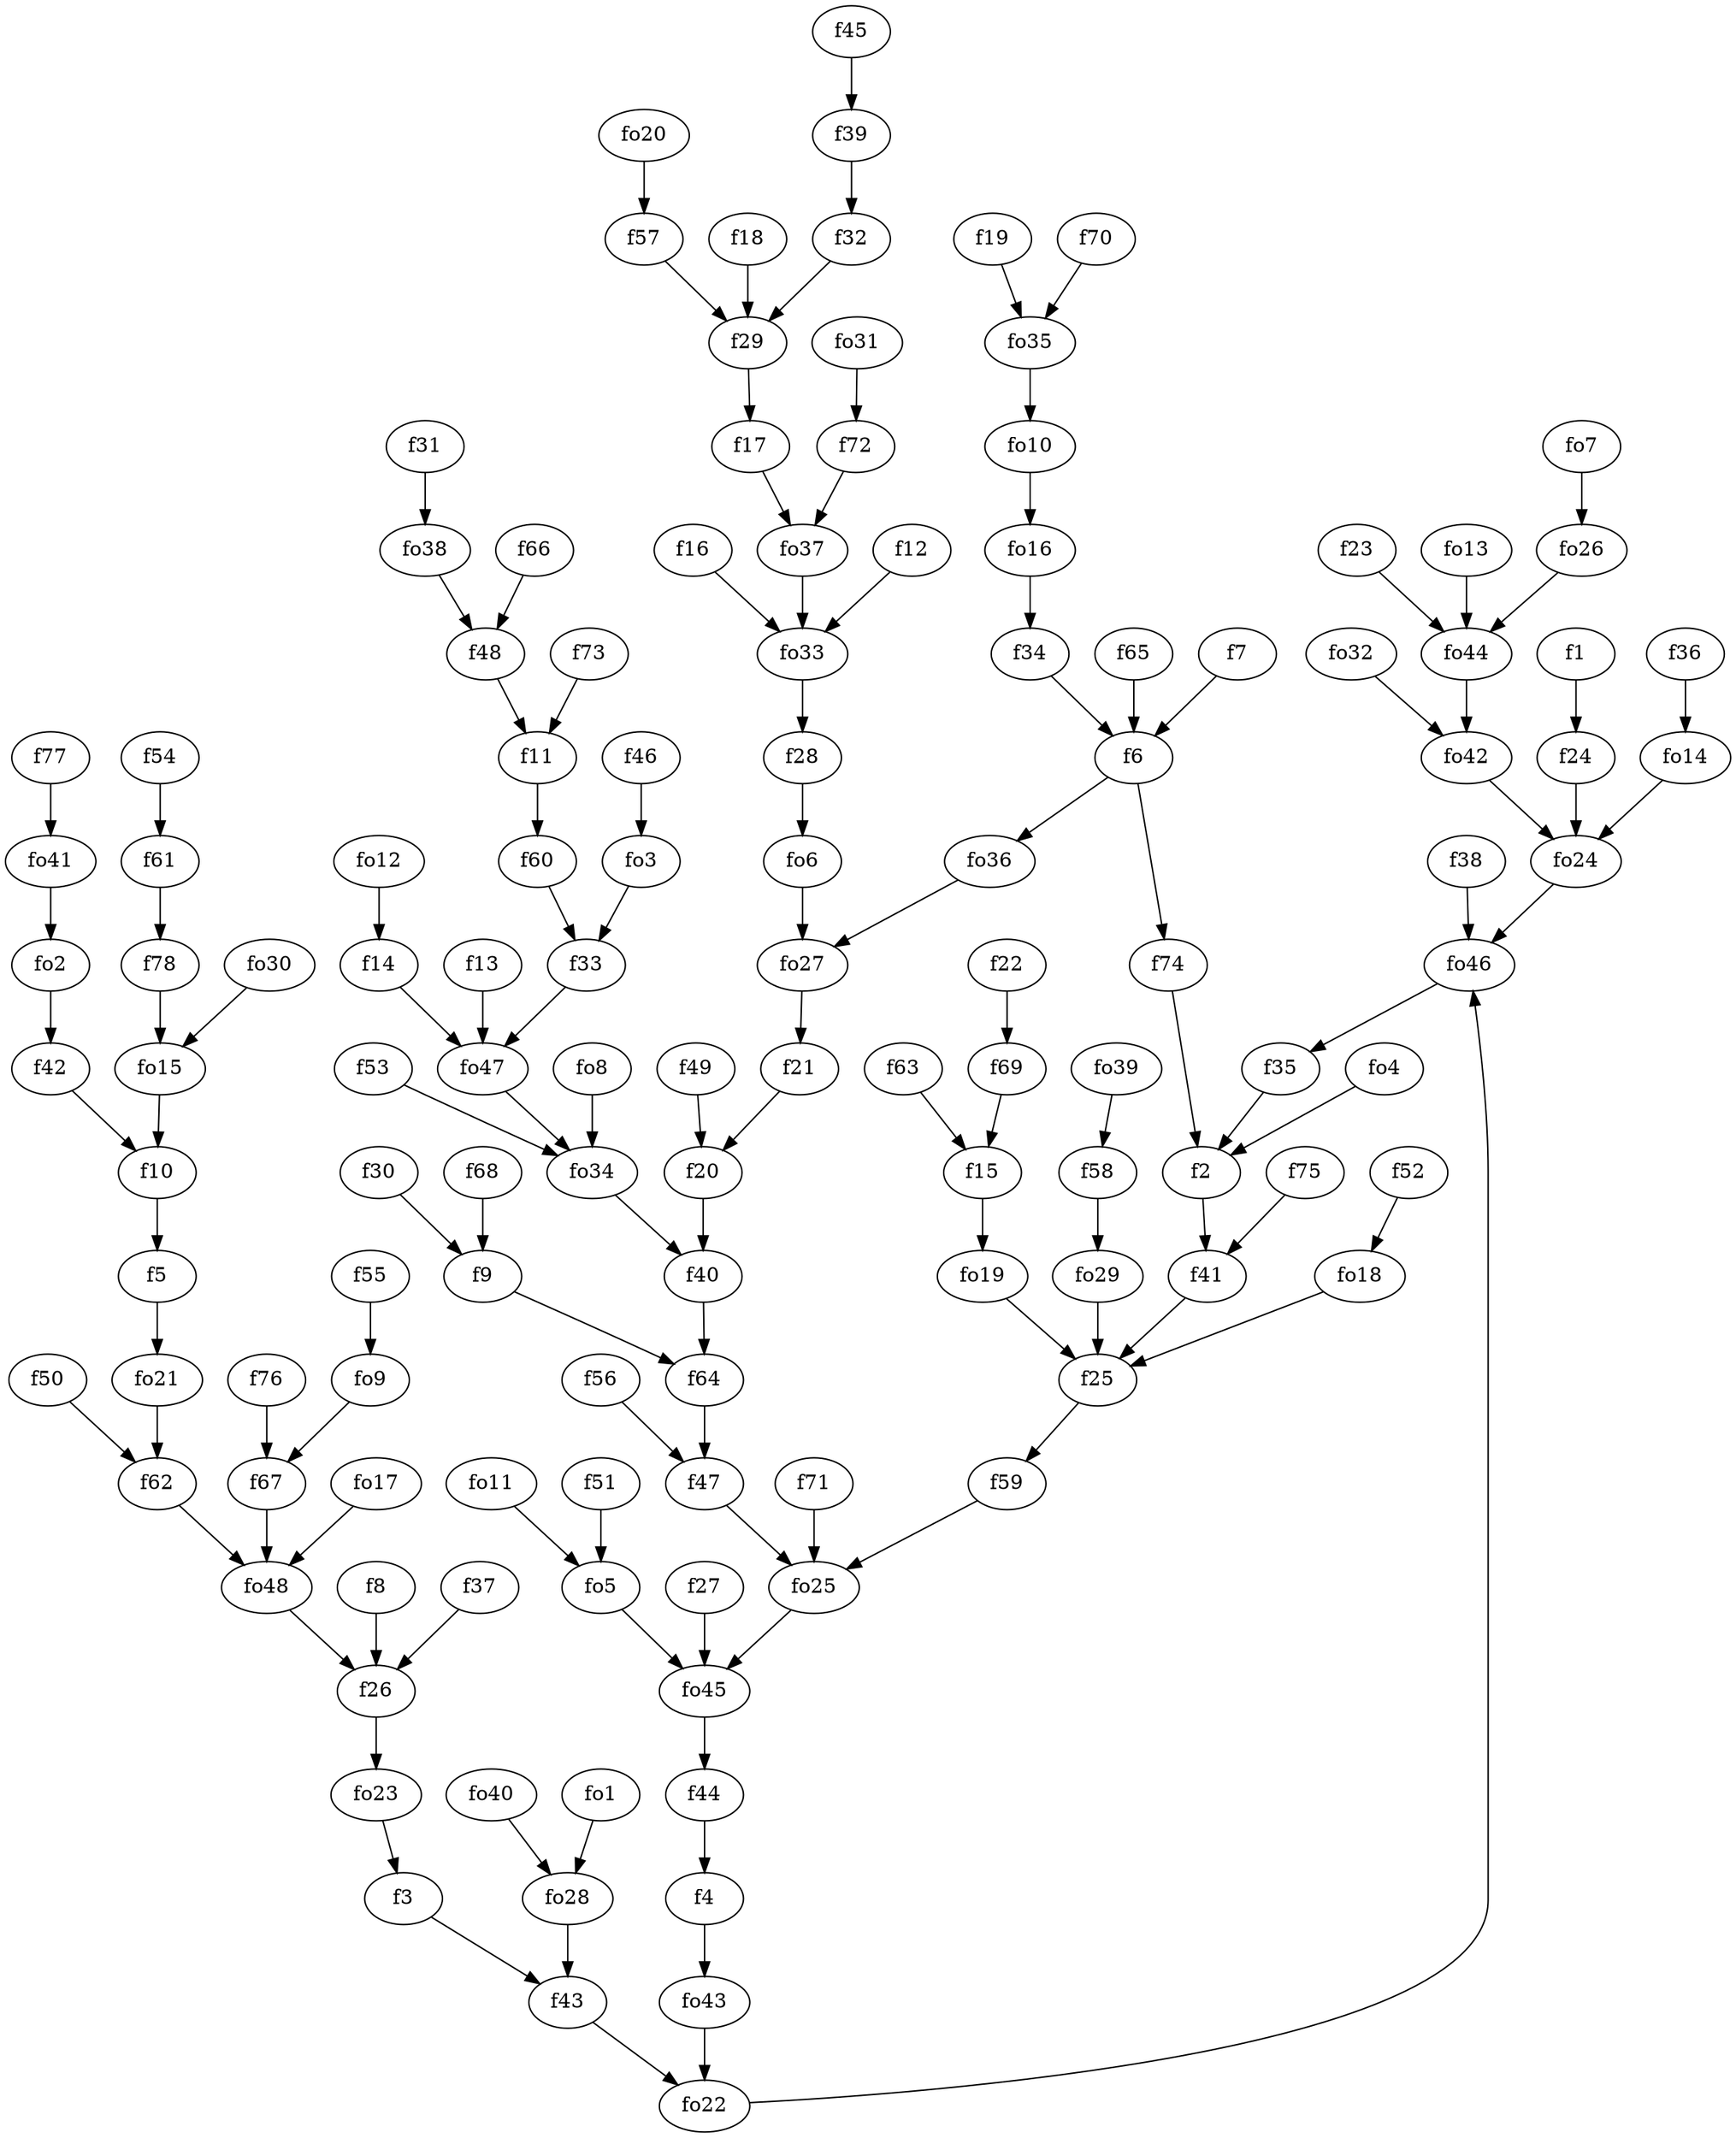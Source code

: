 strict digraph  {
f1;
f2;
f3;
f4;
f5;
f6;
f7;
f8;
f9;
f10;
f11;
f12;
f13;
f14;
f15;
f16;
f17;
f18;
f19;
f20;
f21;
f22;
f23;
f24;
f25;
f26;
f27;
f28;
f29;
f30;
f31;
f32;
f33;
f34;
f35;
f36;
f37;
f38;
f39;
f40;
f41;
f42;
f43;
f44;
f45;
f46;
f47;
f48;
f49;
f50;
f51;
f52;
f53;
f54;
f55;
f56;
f57;
f58;
f59;
f60;
f61;
f62;
f63;
f64;
f65;
f66;
f67;
f68;
f69;
f70;
f71;
f72;
f73;
f74;
f75;
f76;
f77;
f78;
fo1;
fo2;
fo3;
fo4;
fo5;
fo6;
fo7;
fo8;
fo9;
fo10;
fo11;
fo12;
fo13;
fo14;
fo15;
fo16;
fo17;
fo18;
fo19;
fo20;
fo21;
fo22;
fo23;
fo24;
fo25;
fo26;
fo27;
fo28;
fo29;
fo30;
fo31;
fo32;
fo33;
fo34;
fo35;
fo36;
fo37;
fo38;
fo39;
fo40;
fo41;
fo42;
fo43;
fo44;
fo45;
fo46;
fo47;
fo48;
f1 -> f24  [weight=2];
f2 -> f41  [weight=2];
f3 -> f43  [weight=2];
f4 -> fo43  [weight=2];
f5 -> fo21  [weight=2];
f6 -> fo36  [weight=2];
f6 -> f74  [weight=2];
f7 -> f6  [weight=2];
f8 -> f26  [weight=2];
f9 -> f64  [weight=2];
f10 -> f5  [weight=2];
f11 -> f60  [weight=2];
f12 -> fo33  [weight=2];
f13 -> fo47  [weight=2];
f14 -> fo47  [weight=2];
f15 -> fo19  [weight=2];
f16 -> fo33  [weight=2];
f17 -> fo37  [weight=2];
f18 -> f29  [weight=2];
f19 -> fo35  [weight=2];
f20 -> f40  [weight=2];
f21 -> f20  [weight=2];
f22 -> f69  [weight=2];
f23 -> fo44  [weight=2];
f24 -> fo24  [weight=2];
f25 -> f59  [weight=2];
f26 -> fo23  [weight=2];
f27 -> fo45  [weight=2];
f28 -> fo6  [weight=2];
f29 -> f17  [weight=2];
f30 -> f9  [weight=2];
f31 -> fo38  [weight=2];
f32 -> f29  [weight=2];
f33 -> fo47  [weight=2];
f34 -> f6  [weight=2];
f35 -> f2  [weight=2];
f36 -> fo14  [weight=2];
f37 -> f26  [weight=2];
f38 -> fo46  [weight=2];
f39 -> f32  [weight=2];
f40 -> f64  [weight=2];
f41 -> f25  [weight=2];
f42 -> f10  [weight=2];
f43 -> fo22  [weight=2];
f44 -> f4  [weight=2];
f45 -> f39  [weight=2];
f46 -> fo3  [weight=2];
f47 -> fo25  [weight=2];
f48 -> f11  [weight=2];
f49 -> f20  [weight=2];
f50 -> f62  [weight=2];
f51 -> fo5  [weight=2];
f52 -> fo18  [weight=2];
f53 -> fo34  [weight=2];
f54 -> f61  [weight=2];
f55 -> fo9  [weight=2];
f56 -> f47  [weight=2];
f57 -> f29  [weight=2];
f58 -> fo29  [weight=2];
f59 -> fo25  [weight=2];
f60 -> f33  [weight=2];
f61 -> f78  [weight=2];
f62 -> fo48  [weight=2];
f63 -> f15  [weight=2];
f64 -> f47  [weight=2];
f65 -> f6  [weight=2];
f66 -> f48  [weight=2];
f67 -> fo48  [weight=2];
f68 -> f9  [weight=2];
f69 -> f15  [weight=2];
f70 -> fo35  [weight=2];
f71 -> fo25  [weight=2];
f72 -> fo37  [weight=2];
f73 -> f11  [weight=2];
f74 -> f2  [weight=2];
f75 -> f41  [weight=2];
f76 -> f67  [weight=2];
f77 -> fo41  [weight=2];
f78 -> fo15  [weight=2];
fo1 -> fo28  [weight=2];
fo2 -> f42  [weight=2];
fo3 -> f33  [weight=2];
fo4 -> f2  [weight=2];
fo5 -> fo45  [weight=2];
fo6 -> fo27  [weight=2];
fo7 -> fo26  [weight=2];
fo8 -> fo34  [weight=2];
fo9 -> f67  [weight=2];
fo10 -> fo16  [weight=2];
fo11 -> fo5  [weight=2];
fo12 -> f14  [weight=2];
fo13 -> fo44  [weight=2];
fo14 -> fo24  [weight=2];
fo15 -> f10  [weight=2];
fo16 -> f34  [weight=2];
fo17 -> fo48  [weight=2];
fo18 -> f25  [weight=2];
fo19 -> f25  [weight=2];
fo20 -> f57  [weight=2];
fo21 -> f62  [weight=2];
fo22 -> fo46  [weight=2];
fo23 -> f3  [weight=2];
fo24 -> fo46  [weight=2];
fo25 -> fo45  [weight=2];
fo26 -> fo44  [weight=2];
fo27 -> f21  [weight=2];
fo28 -> f43  [weight=2];
fo29 -> f25  [weight=2];
fo30 -> fo15  [weight=2];
fo31 -> f72  [weight=2];
fo32 -> fo42  [weight=2];
fo33 -> f28  [weight=2];
fo34 -> f40  [weight=2];
fo35 -> fo10  [weight=2];
fo36 -> fo27  [weight=2];
fo37 -> fo33  [weight=2];
fo38 -> f48  [weight=2];
fo39 -> f58  [weight=2];
fo40 -> fo28  [weight=2];
fo41 -> fo2  [weight=2];
fo42 -> fo24  [weight=2];
fo43 -> fo22  [weight=2];
fo44 -> fo42  [weight=2];
fo45 -> f44  [weight=2];
fo46 -> f35  [weight=2];
fo47 -> fo34  [weight=2];
fo48 -> f26  [weight=2];
}
